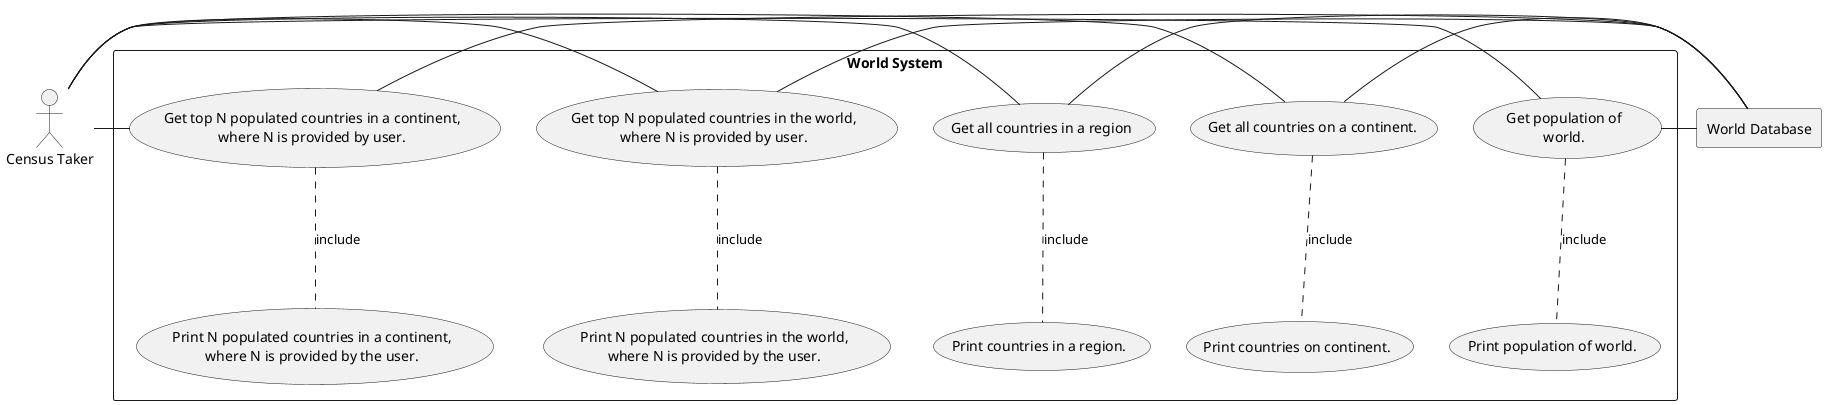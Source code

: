 @startuml
top to bottom direction
actor CT as "Census Taker"
rectangle Database as "World Database"

rectangle "World System" {
    usecase GC1 as "Get population of
    world."
    usecase GC2 as "Get all countries on a continent."
    usecase GC3 as "Get all countries in a region"
    usecase GC4 as "Get top N populated countries in the world,
    where N is provided by user."
    usecase GC5 as "Get top N populated countries in a continent,
    where N is provided by user."

    usecase OC1 as "Print population of world."
    usecase OC2 as "Print countries on continent."
    usecase OC3 as "Print countries in a region."
    usecase OC4 as "Print N populated countries in the world,
    where N is provided by the user."
    usecase OC5 as "Print N populated countries in a continent,
    where N is provided by the user."

    CT - GC1
    CT - GC2
    CT - GC3
    CT - GC4
    CT - GC5

    GC1 ..- OC1 : include
    GC2 ..- OC2 : include
    GC3 ..- OC3 : include
    GC4 ..- OC4 : include
    GC5 ..- OC5 : include

    GC1 - Database
    GC2 - Database
    GC3 - Database
    GC4 - Database
    GC5 - Database
}

@enduml